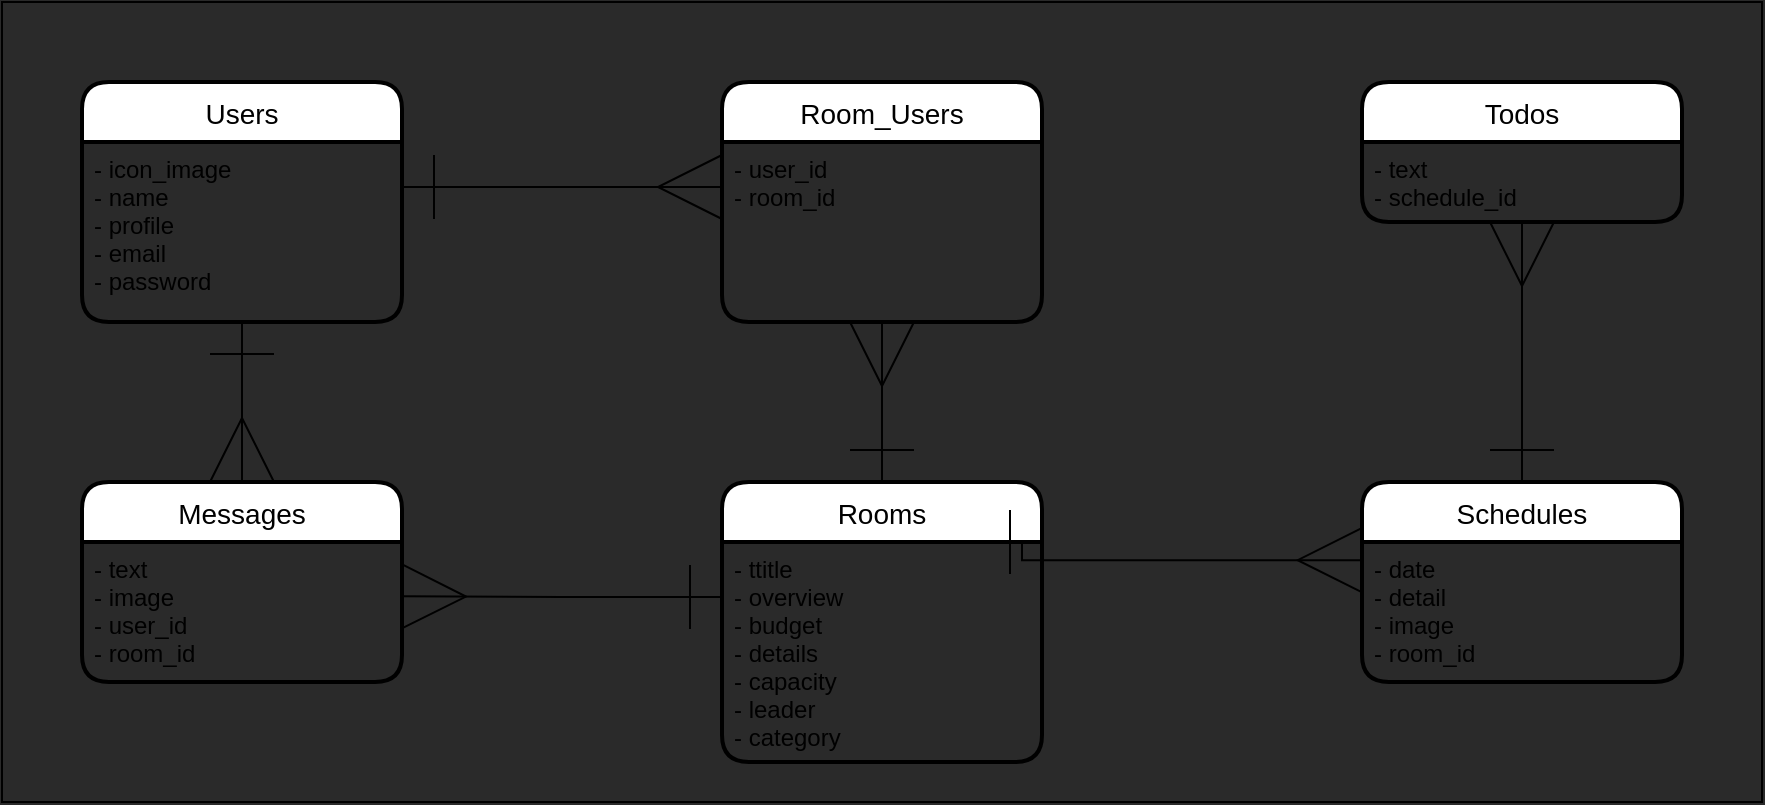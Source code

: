 <mxfile>
    <diagram id="jBbe85mAT-KYj6qoN5B1" name="ページ1">
        <mxGraphModel dx="654" dy="334" grid="0" gridSize="10" guides="1" tooltips="1" connect="1" arrows="1" fold="1" page="0" pageScale="1" pageWidth="827" pageHeight="1169" background="#2A2A2A" math="0" shadow="0">
            <root>
                <mxCell id="0"/>
                <mxCell id="1" parent="0"/>
                <mxCell id="23" value="Users" style="swimlane;childLayout=stackLayout;horizontal=1;startSize=30;horizontalStack=0;rounded=1;fontSize=14;fontStyle=0;strokeWidth=2;resizeParent=0;resizeLast=1;shadow=0;dashed=0;align=center;" parent="1" vertex="1">
                    <mxGeometry y="80" width="160" height="120" as="geometry"/>
                </mxCell>
                <mxCell id="24" value="- icon_image&#10;- name&#10;- profile&#10;- email&#10;- password" style="align=left;strokeColor=none;fillColor=none;spacingLeft=4;fontSize=12;verticalAlign=top;resizable=0;rotatable=0;part=1;" parent="23" vertex="1">
                    <mxGeometry y="30" width="160" height="90" as="geometry"/>
                </mxCell>
                <mxCell id="48" style="edgeStyle=orthogonalEdgeStyle;rounded=0;orthogonalLoop=1;jettySize=auto;html=1;exitX=0.5;exitY=0;exitDx=0;exitDy=0;endArrow=ERone;endFill=0;startArrow=ERmany;startFill=0;endSize=30;startSize=30;" parent="1" source="25" target="23" edge="1">
                    <mxGeometry relative="1" as="geometry"/>
                </mxCell>
                <mxCell id="25" value="Messages" style="swimlane;childLayout=stackLayout;horizontal=1;startSize=30;horizontalStack=0;rounded=1;fontSize=14;fontStyle=0;strokeWidth=2;resizeParent=0;resizeLast=1;shadow=0;dashed=0;align=center;" parent="1" vertex="1">
                    <mxGeometry y="280" width="160" height="100" as="geometry"/>
                </mxCell>
                <mxCell id="26" value="- text&#10;- image&#10;- user_id&#10;- room_id" style="align=left;strokeColor=none;fillColor=none;spacingLeft=4;fontSize=12;verticalAlign=top;resizable=0;rotatable=0;part=1;" parent="25" vertex="1">
                    <mxGeometry y="30" width="160" height="70" as="geometry"/>
                </mxCell>
                <mxCell id="61" style="edgeStyle=orthogonalEdgeStyle;rounded=0;orthogonalLoop=1;jettySize=auto;html=1;exitX=0.5;exitY=0;exitDx=0;exitDy=0;entryX=0.5;entryY=1;entryDx=0;entryDy=0;startArrow=ERone;startFill=0;startSize=30;endArrow=ERmany;endFill=0;endSize=30;strokeWidth=1;" parent="1" source="27" target="57" edge="1">
                    <mxGeometry relative="1" as="geometry"/>
                </mxCell>
                <mxCell id="27" value="Rooms" style="swimlane;childLayout=stackLayout;horizontal=1;startSize=30;horizontalStack=0;rounded=1;fontSize=14;fontStyle=0;strokeWidth=2;resizeParent=0;resizeLast=1;shadow=0;dashed=0;align=center;" parent="1" vertex="1">
                    <mxGeometry x="320" y="280" width="160" height="140" as="geometry"/>
                </mxCell>
                <mxCell id="28" value="- ttitle&#10;- overview&#10;- budget&#10;- details&#10;- capacity&#10;- leader&#10;- category" style="align=left;strokeColor=none;fillColor=none;spacingLeft=4;fontSize=12;verticalAlign=top;resizable=0;rotatable=0;part=1;" parent="27" vertex="1">
                    <mxGeometry y="30" width="160" height="110" as="geometry"/>
                </mxCell>
                <mxCell id="37" value="Todos" style="swimlane;childLayout=stackLayout;horizontal=1;startSize=30;horizontalStack=0;rounded=1;fontSize=14;fontStyle=0;strokeWidth=2;resizeParent=0;resizeLast=1;shadow=0;dashed=0;align=center;" parent="1" vertex="1">
                    <mxGeometry x="640" y="80" width="160" height="70" as="geometry"/>
                </mxCell>
                <mxCell id="38" value="- text&#10;- schedule_id" style="align=left;strokeColor=none;fillColor=none;spacingLeft=4;fontSize=12;verticalAlign=top;resizable=0;rotatable=0;part=1;" parent="37" vertex="1">
                    <mxGeometry y="30" width="160" height="40" as="geometry"/>
                </mxCell>
                <mxCell id="52" style="edgeStyle=orthogonalEdgeStyle;rounded=0;orthogonalLoop=1;jettySize=auto;html=1;entryX=1;entryY=0;entryDx=0;entryDy=0;endArrow=ERone;endFill=0;startArrow=ERmany;startFill=0;endSize=30;startSize=30;exitX=-0.001;exitY=0.13;exitDx=0;exitDy=0;exitPerimeter=0;" parent="1" source="42" target="28" edge="1">
                    <mxGeometry relative="1" as="geometry">
                        <Array as="points">
                            <mxPoint x="470" y="319"/>
                        </Array>
                        <mxPoint x="639" y="373" as="sourcePoint"/>
                    </mxGeometry>
                </mxCell>
                <mxCell id="41" value="Schedules" style="swimlane;childLayout=stackLayout;horizontal=1;startSize=30;horizontalStack=0;rounded=1;fontSize=14;fontStyle=0;strokeWidth=2;resizeParent=0;resizeLast=1;shadow=0;dashed=0;align=center;" parent="1" vertex="1">
                    <mxGeometry x="640" y="280" width="160" height="100" as="geometry"/>
                </mxCell>
                <mxCell id="42" value="- date&#10;- detail&#10;- image&#10;- room_id" style="align=left;strokeColor=none;fillColor=none;spacingLeft=4;fontSize=12;verticalAlign=top;resizable=0;rotatable=0;part=1;" parent="41" vertex="1">
                    <mxGeometry y="30" width="160" height="70" as="geometry"/>
                </mxCell>
                <mxCell id="55" style="edgeStyle=orthogonalEdgeStyle;rounded=0;orthogonalLoop=1;jettySize=auto;html=1;exitX=0.5;exitY=1;exitDx=0;exitDy=0;entryX=0.5;entryY=0;entryDx=0;entryDy=0;endArrow=ERone;endFill=0;startArrow=ERmany;startFill=0;endSize=30;startSize=30;" parent="1" source="38" target="41" edge="1">
                    <mxGeometry relative="1" as="geometry"/>
                </mxCell>
                <mxCell id="56" value="Room_Users" style="swimlane;childLayout=stackLayout;horizontal=1;startSize=30;horizontalStack=0;rounded=1;fontSize=14;fontStyle=0;strokeWidth=2;resizeParent=0;resizeLast=1;shadow=0;dashed=0;align=center;" parent="1" vertex="1">
                    <mxGeometry x="320" y="80" width="160" height="120" as="geometry"/>
                </mxCell>
                <mxCell id="57" value="- user_id&#10;- room_id" style="align=left;strokeColor=none;fillColor=none;spacingLeft=4;fontSize=12;verticalAlign=top;resizable=0;rotatable=0;part=1;" parent="56" vertex="1">
                    <mxGeometry y="30" width="160" height="90" as="geometry"/>
                </mxCell>
                <mxCell id="59" style="edgeStyle=orthogonalEdgeStyle;rounded=0;orthogonalLoop=1;jettySize=auto;html=1;exitX=1;exitY=0.25;exitDx=0;exitDy=0;entryX=0;entryY=0.25;entryDx=0;entryDy=0;endArrow=ERmany;endFill=0;strokeWidth=1;startSize=30;endSize=30;startArrow=ERone;startFill=0;" parent="1" source="24" target="57" edge="1">
                    <mxGeometry relative="1" as="geometry"/>
                </mxCell>
                <mxCell id="60" style="edgeStyle=orthogonalEdgeStyle;rounded=0;orthogonalLoop=1;jettySize=auto;html=1;exitX=0;exitY=0.25;exitDx=0;exitDy=0;entryX=1;entryY=0.388;entryDx=0;entryDy=0;entryPerimeter=0;startArrow=ERone;startFill=0;startSize=30;endArrow=ERmany;endFill=0;endSize=30;strokeWidth=1;" parent="1" source="28" target="26" edge="1">
                    <mxGeometry relative="1" as="geometry"/>
                </mxCell>
                <mxCell id="62" value="" style="rounded=0;whiteSpace=wrap;html=1;fillColor=none;" parent="1" vertex="1">
                    <mxGeometry x="-40" y="40" width="880" height="400" as="geometry"/>
                </mxCell>
            </root>
        </mxGraphModel>
    </diagram>
</mxfile>